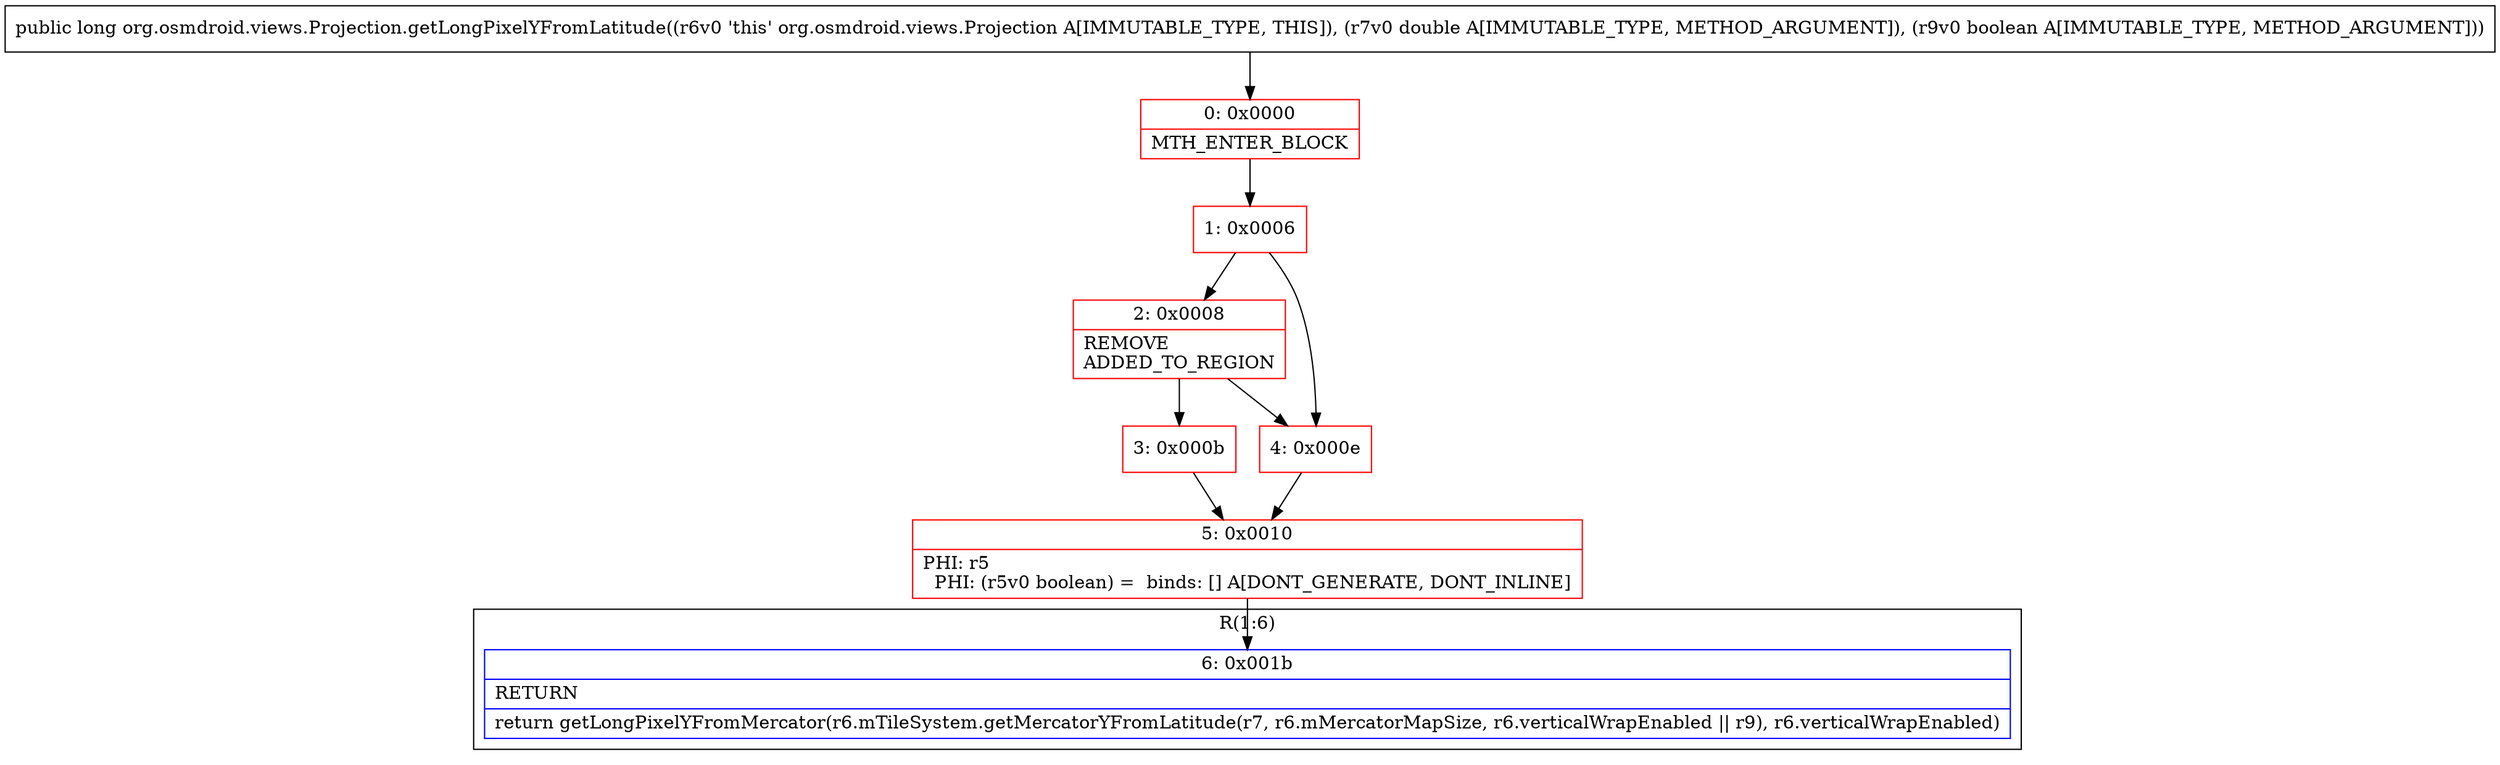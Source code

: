 digraph "CFG fororg.osmdroid.views.Projection.getLongPixelYFromLatitude(DZ)J" {
subgraph cluster_Region_746252636 {
label = "R(1:6)";
node [shape=record,color=blue];
Node_6 [shape=record,label="{6\:\ 0x001b|RETURN\l|return getLongPixelYFromMercator(r6.mTileSystem.getMercatorYFromLatitude(r7, r6.mMercatorMapSize, r6.verticalWrapEnabled \|\| r9), r6.verticalWrapEnabled)\l}"];
}
Node_0 [shape=record,color=red,label="{0\:\ 0x0000|MTH_ENTER_BLOCK\l}"];
Node_1 [shape=record,color=red,label="{1\:\ 0x0006}"];
Node_2 [shape=record,color=red,label="{2\:\ 0x0008|REMOVE\lADDED_TO_REGION\l}"];
Node_3 [shape=record,color=red,label="{3\:\ 0x000b}"];
Node_4 [shape=record,color=red,label="{4\:\ 0x000e}"];
Node_5 [shape=record,color=red,label="{5\:\ 0x0010|PHI: r5 \l  PHI: (r5v0 boolean) =  binds: [] A[DONT_GENERATE, DONT_INLINE]\l}"];
MethodNode[shape=record,label="{public long org.osmdroid.views.Projection.getLongPixelYFromLatitude((r6v0 'this' org.osmdroid.views.Projection A[IMMUTABLE_TYPE, THIS]), (r7v0 double A[IMMUTABLE_TYPE, METHOD_ARGUMENT]), (r9v0 boolean A[IMMUTABLE_TYPE, METHOD_ARGUMENT])) }"];
MethodNode -> Node_0;
Node_0 -> Node_1;
Node_1 -> Node_2;
Node_1 -> Node_4;
Node_2 -> Node_3;
Node_2 -> Node_4;
Node_3 -> Node_5;
Node_4 -> Node_5;
Node_5 -> Node_6;
}

